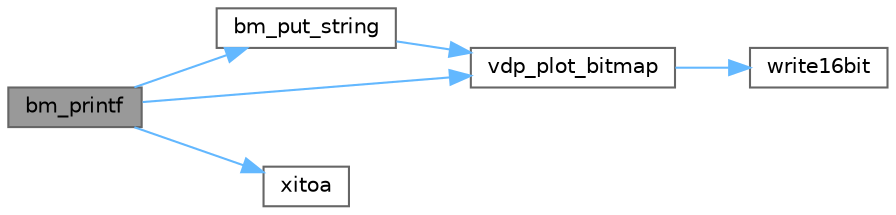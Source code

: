 digraph "bm_printf"
{
 // LATEX_PDF_SIZE
  bgcolor="transparent";
  edge [fontname=Helvetica,fontsize=10,labelfontname=Helvetica,labelfontsize=10];
  node [fontname=Helvetica,fontsize=10,shape=box,height=0.2,width=0.4];
  rankdir="LR";
  Node1 [id="Node000001",label="bm_printf",height=0.2,width=0.4,color="gray40", fillcolor="grey60", style="filled", fontcolor="black",tooltip="An implementation of printf() style text printing."];
  Node1 -> Node2 [id="edge6_Node000001_Node000002",color="steelblue1",style="solid",tooltip=" "];
  Node2 [id="Node000002",label="bm_put_string",height=0.2,width=0.4,color="grey40", fillcolor="white", style="filled",URL="$bmprint_8c.html#a28232fb3c61fb6079f6189bad4c90116",tooltip="Draws a string of characters on the screen, spaced apart an appropriate amount."];
  Node2 -> Node3 [id="edge7_Node000002_Node000003",color="steelblue1",style="solid",tooltip=" "];
  Node3 [id="Node000003",label="vdp_plot_bitmap",height=0.2,width=0.4,color="grey40", fillcolor="white", style="filled",URL="$graphics_8c.html#a6307714183c020f335ec89a052b74787",tooltip="Plots a VDP bitmap to the screen."];
  Node3 -> Node4 [id="edge8_Node000003_Node000004",color="steelblue1",style="solid",tooltip=" "];
  Node4 [id="Node000004",label="write16bit",height=0.2,width=0.4,color="grey40", fillcolor="white", style="filled",URL="$utils_8c.html#ad1c403a5b0d221c03e8563f389d74b10",tooltip="Writes a 16 bit value to the VDP."];
  Node1 -> Node3 [id="edge9_Node000001_Node000003",color="steelblue1",style="solid",tooltip=" "];
  Node1 -> Node5 [id="edge10_Node000001_Node000005",color="steelblue1",style="solid",tooltip=" "];
  Node5 [id="Node000005",label="xitoa",height=0.2,width=0.4,color="grey40", fillcolor="white", style="filled",URL="$xitoa_8c.html#a07f48abaff3d03e301b7cba644a97639",tooltip="Converts an integer to another number base as a string."];
}
